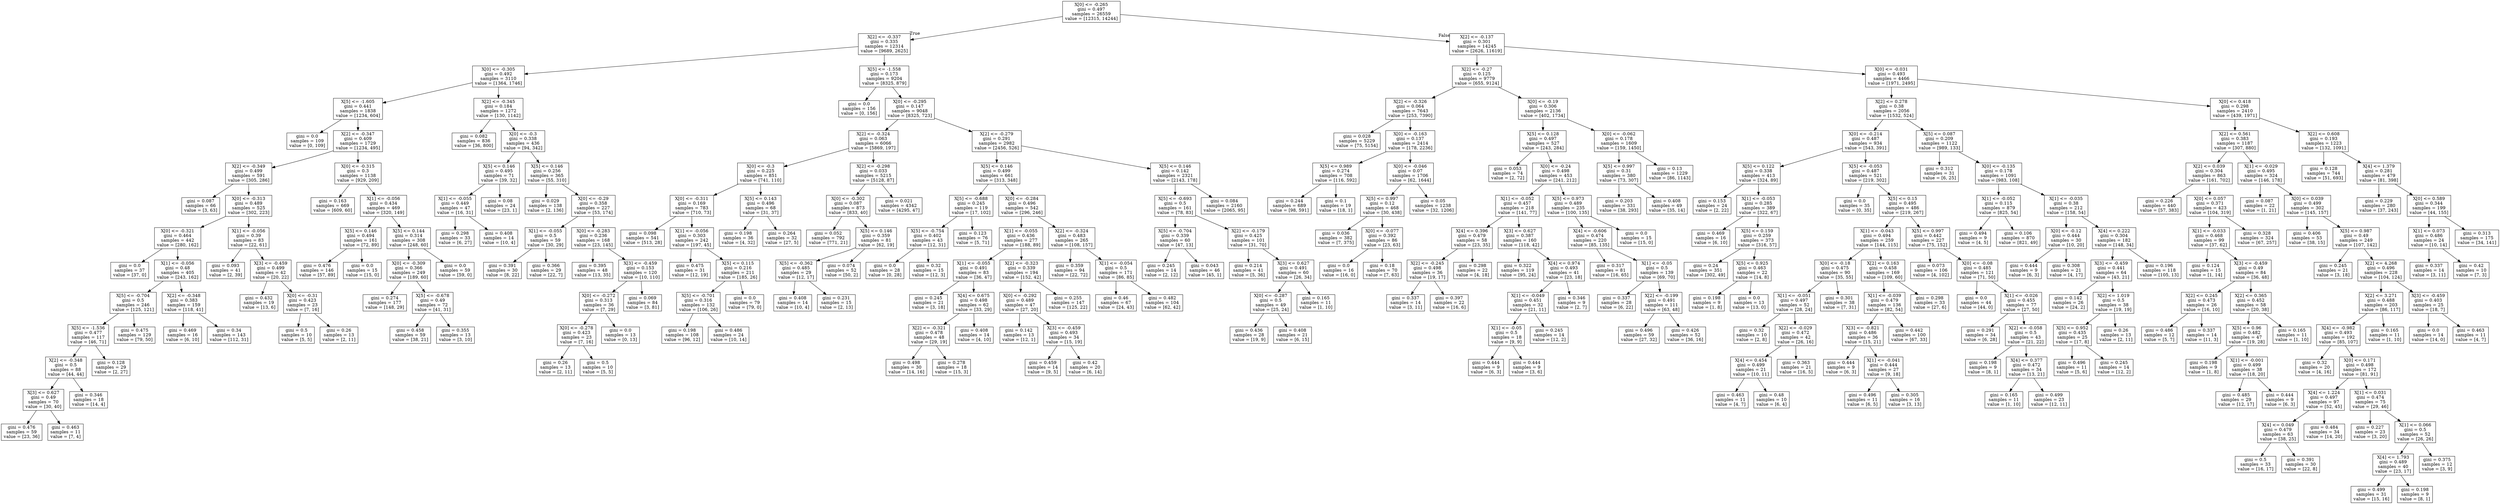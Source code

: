 digraph Tree {
node [shape=box] ;
0 [label="X[0] <= -0.265\ngini = 0.497\nsamples = 26559\nvalue = [12315, 14244]"] ;
1 [label="X[2] <= -0.337\ngini = 0.335\nsamples = 12314\nvalue = [9689, 2625]"] ;
0 -> 1 [labeldistance=2.5, labelangle=45, headlabel="True"] ;
2 [label="X[0] <= -0.305\ngini = 0.492\nsamples = 3110\nvalue = [1364, 1746]"] ;
1 -> 2 ;
3 [label="X[5] <= -1.605\ngini = 0.441\nsamples = 1838\nvalue = [1234, 604]"] ;
2 -> 3 ;
4 [label="gini = 0.0\nsamples = 109\nvalue = [0, 109]"] ;
3 -> 4 ;
5 [label="X[2] <= -0.347\ngini = 0.409\nsamples = 1729\nvalue = [1234, 495]"] ;
3 -> 5 ;
6 [label="X[2] <= -0.349\ngini = 0.499\nsamples = 591\nvalue = [305, 286]"] ;
5 -> 6 ;
7 [label="gini = 0.087\nsamples = 66\nvalue = [3, 63]"] ;
6 -> 7 ;
12 [label="X[0] <= -0.313\ngini = 0.489\nsamples = 525\nvalue = [302, 223]"] ;
6 -> 12 ;
13 [label="X[0] <= -0.321\ngini = 0.464\nsamples = 442\nvalue = [280, 162]"] ;
12 -> 13 ;
14 [label="gini = 0.0\nsamples = 37\nvalue = [37, 0]"] ;
13 -> 14 ;
15 [label="X[1] <= -0.056\ngini = 0.48\nsamples = 405\nvalue = [243, 162]"] ;
13 -> 15 ;
16 [label="X[5] <= -0.704\ngini = 0.5\nsamples = 246\nvalue = [125, 121]"] ;
15 -> 16 ;
17 [label="X[5] <= -1.536\ngini = 0.477\nsamples = 117\nvalue = [46, 71]"] ;
16 -> 17 ;
18 [label="X[2] <= -0.348\ngini = 0.5\nsamples = 88\nvalue = [44, 44]"] ;
17 -> 18 ;
19 [label="X[3] <= 0.627\ngini = 0.49\nsamples = 70\nvalue = [30, 40]"] ;
18 -> 19 ;
20 [label="gini = 0.476\nsamples = 59\nvalue = [23, 36]"] ;
19 -> 20 ;
27 [label="gini = 0.463\nsamples = 11\nvalue = [7, 4]"] ;
19 -> 27 ;
28 [label="gini = 0.346\nsamples = 18\nvalue = [14, 4]"] ;
18 -> 28 ;
31 [label="gini = 0.128\nsamples = 29\nvalue = [2, 27]"] ;
17 -> 31 ;
34 [label="gini = 0.475\nsamples = 129\nvalue = [79, 50]"] ;
16 -> 34 ;
51 [label="X[2] <= -0.348\ngini = 0.383\nsamples = 159\nvalue = [118, 41]"] ;
15 -> 51 ;
52 [label="gini = 0.469\nsamples = 16\nvalue = [6, 10]"] ;
51 -> 52 ;
53 [label="gini = 0.34\nsamples = 143\nvalue = [112, 31]"] ;
51 -> 53 ;
72 [label="X[1] <= -0.056\ngini = 0.39\nsamples = 83\nvalue = [22, 61]"] ;
12 -> 72 ;
73 [label="gini = 0.093\nsamples = 41\nvalue = [2, 39]"] ;
72 -> 73 ;
76 [label="X[3] <= -0.459\ngini = 0.499\nsamples = 42\nvalue = [20, 22]"] ;
72 -> 76 ;
77 [label="gini = 0.432\nsamples = 19\nvalue = [13, 6]"] ;
76 -> 77 ;
80 [label="X[0] <= -0.31\ngini = 0.423\nsamples = 23\nvalue = [7, 16]"] ;
76 -> 80 ;
81 [label="gini = 0.5\nsamples = 10\nvalue = [5, 5]"] ;
80 -> 81 ;
82 [label="gini = 0.26\nsamples = 13\nvalue = [2, 11]"] ;
80 -> 82 ;
83 [label="X[0] <= -0.315\ngini = 0.3\nsamples = 1138\nvalue = [929, 209]"] ;
5 -> 83 ;
84 [label="gini = 0.163\nsamples = 669\nvalue = [609, 60]"] ;
83 -> 84 ;
145 [label="X[1] <= -0.056\ngini = 0.434\nsamples = 469\nvalue = [320, 149]"] ;
83 -> 145 ;
146 [label="X[5] <= 0.146\ngini = 0.494\nsamples = 161\nvalue = [72, 89]"] ;
145 -> 146 ;
147 [label="gini = 0.476\nsamples = 146\nvalue = [57, 89]"] ;
146 -> 147 ;
170 [label="gini = 0.0\nsamples = 15\nvalue = [15, 0]"] ;
146 -> 170 ;
171 [label="X[5] <= 0.144\ngini = 0.314\nsamples = 308\nvalue = [248, 60]"] ;
145 -> 171 ;
172 [label="X[0] <= -0.309\ngini = 0.366\nsamples = 249\nvalue = [189, 60]"] ;
171 -> 172 ;
173 [label="gini = 0.274\nsamples = 177\nvalue = [148, 29]"] ;
172 -> 173 ;
198 [label="X[5] <= -0.678\ngini = 0.49\nsamples = 72\nvalue = [41, 31]"] ;
172 -> 198 ;
199 [label="gini = 0.458\nsamples = 59\nvalue = [38, 21]"] ;
198 -> 199 ;
208 [label="gini = 0.355\nsamples = 13\nvalue = [3, 10]"] ;
198 -> 208 ;
209 [label="gini = 0.0\nsamples = 59\nvalue = [59, 0]"] ;
171 -> 209 ;
210 [label="X[2] <= -0.345\ngini = 0.184\nsamples = 1272\nvalue = [130, 1142]"] ;
2 -> 210 ;
211 [label="gini = 0.082\nsamples = 836\nvalue = [36, 800]"] ;
210 -> 211 ;
256 [label="X[0] <= -0.3\ngini = 0.338\nsamples = 436\nvalue = [94, 342]"] ;
210 -> 256 ;
257 [label="X[5] <= 0.146\ngini = 0.495\nsamples = 71\nvalue = [39, 32]"] ;
256 -> 257 ;
258 [label="X[1] <= -0.055\ngini = 0.449\nsamples = 47\nvalue = [16, 31]"] ;
257 -> 258 ;
259 [label="gini = 0.298\nsamples = 33\nvalue = [6, 27]"] ;
258 -> 259 ;
264 [label="gini = 0.408\nsamples = 14\nvalue = [10, 4]"] ;
258 -> 264 ;
265 [label="gini = 0.08\nsamples = 24\nvalue = [23, 1]"] ;
257 -> 265 ;
268 [label="X[5] <= 0.146\ngini = 0.256\nsamples = 365\nvalue = [55, 310]"] ;
256 -> 268 ;
269 [label="gini = 0.029\nsamples = 138\nvalue = [2, 136]"] ;
268 -> 269 ;
274 [label="X[0] <= -0.29\ngini = 0.358\nsamples = 227\nvalue = [53, 174]"] ;
268 -> 274 ;
275 [label="X[1] <= -0.055\ngini = 0.5\nsamples = 59\nvalue = [30, 29]"] ;
274 -> 275 ;
276 [label="gini = 0.391\nsamples = 30\nvalue = [8, 22]"] ;
275 -> 276 ;
279 [label="gini = 0.366\nsamples = 29\nvalue = [22, 7]"] ;
275 -> 279 ;
282 [label="X[0] <= -0.283\ngini = 0.236\nsamples = 168\nvalue = [23, 145]"] ;
274 -> 282 ;
283 [label="gini = 0.395\nsamples = 48\nvalue = [13, 35]"] ;
282 -> 283 ;
290 [label="X[3] <= -0.459\ngini = 0.153\nsamples = 120\nvalue = [10, 110]"] ;
282 -> 290 ;
291 [label="X[0] <= -0.272\ngini = 0.313\nsamples = 36\nvalue = [7, 29]"] ;
290 -> 291 ;
292 [label="X[0] <= -0.278\ngini = 0.423\nsamples = 23\nvalue = [7, 16]"] ;
291 -> 292 ;
293 [label="gini = 0.26\nsamples = 13\nvalue = [2, 11]"] ;
292 -> 293 ;
294 [label="gini = 0.5\nsamples = 10\nvalue = [5, 5]"] ;
292 -> 294 ;
295 [label="gini = 0.0\nsamples = 13\nvalue = [0, 13]"] ;
291 -> 295 ;
296 [label="gini = 0.069\nsamples = 84\nvalue = [3, 81]"] ;
290 -> 296 ;
301 [label="X[5] <= -1.558\ngini = 0.173\nsamples = 9204\nvalue = [8325, 879]"] ;
1 -> 301 ;
302 [label="gini = 0.0\nsamples = 156\nvalue = [0, 156]"] ;
301 -> 302 ;
303 [label="X[0] <= -0.295\ngini = 0.147\nsamples = 9048\nvalue = [8325, 723]"] ;
301 -> 303 ;
304 [label="X[2] <= -0.324\ngini = 0.063\nsamples = 6066\nvalue = [5869, 197]"] ;
303 -> 304 ;
305 [label="X[0] <= -0.3\ngini = 0.225\nsamples = 851\nvalue = [741, 110]"] ;
304 -> 305 ;
306 [label="X[0] <= -0.311\ngini = 0.169\nsamples = 783\nvalue = [710, 73]"] ;
305 -> 306 ;
307 [label="gini = 0.098\nsamples = 541\nvalue = [513, 28]"] ;
306 -> 307 ;
342 [label="X[1] <= -0.056\ngini = 0.303\nsamples = 242\nvalue = [197, 45]"] ;
306 -> 342 ;
343 [label="gini = 0.475\nsamples = 31\nvalue = [12, 19]"] ;
342 -> 343 ;
348 [label="X[5] <= 0.115\ngini = 0.216\nsamples = 211\nvalue = [185, 26]"] ;
342 -> 348 ;
349 [label="X[5] <= -0.701\ngini = 0.316\nsamples = 132\nvalue = [106, 26]"] ;
348 -> 349 ;
350 [label="gini = 0.198\nsamples = 108\nvalue = [96, 12]"] ;
349 -> 350 ;
361 [label="gini = 0.486\nsamples = 24\nvalue = [10, 14]"] ;
349 -> 361 ;
364 [label="gini = 0.0\nsamples = 79\nvalue = [79, 0]"] ;
348 -> 364 ;
365 [label="X[5] <= 0.143\ngini = 0.496\nsamples = 68\nvalue = [31, 37]"] ;
305 -> 365 ;
366 [label="gini = 0.198\nsamples = 36\nvalue = [4, 32]"] ;
365 -> 366 ;
369 [label="gini = 0.264\nsamples = 32\nvalue = [27, 5]"] ;
365 -> 369 ;
372 [label="X[2] <= -0.298\ngini = 0.033\nsamples = 5215\nvalue = [5128, 87]"] ;
304 -> 372 ;
373 [label="X[0] <= -0.302\ngini = 0.087\nsamples = 873\nvalue = [833, 40]"] ;
372 -> 373 ;
374 [label="gini = 0.052\nsamples = 792\nvalue = [771, 21]"] ;
373 -> 374 ;
413 [label="X[5] <= 0.146\ngini = 0.359\nsamples = 81\nvalue = [62, 19]"] ;
373 -> 413 ;
414 [label="X[5] <= -0.362\ngini = 0.485\nsamples = 29\nvalue = [12, 17]"] ;
413 -> 414 ;
415 [label="gini = 0.408\nsamples = 14\nvalue = [10, 4]"] ;
414 -> 415 ;
416 [label="gini = 0.231\nsamples = 15\nvalue = [2, 13]"] ;
414 -> 416 ;
417 [label="gini = 0.074\nsamples = 52\nvalue = [50, 2]"] ;
413 -> 417 ;
420 [label="gini = 0.021\nsamples = 4342\nvalue = [4295, 47]"] ;
372 -> 420 ;
483 [label="X[2] <= -0.279\ngini = 0.291\nsamples = 2982\nvalue = [2456, 526]"] ;
303 -> 483 ;
484 [label="X[5] <= 0.146\ngini = 0.499\nsamples = 661\nvalue = [313, 348]"] ;
483 -> 484 ;
485 [label="X[5] <= -0.688\ngini = 0.245\nsamples = 119\nvalue = [17, 102]"] ;
484 -> 485 ;
486 [label="X[5] <= -0.754\ngini = 0.402\nsamples = 43\nvalue = [12, 31]"] ;
485 -> 486 ;
487 [label="gini = 0.0\nsamples = 28\nvalue = [0, 28]"] ;
486 -> 487 ;
488 [label="gini = 0.32\nsamples = 15\nvalue = [12, 3]"] ;
486 -> 488 ;
489 [label="gini = 0.123\nsamples = 76\nvalue = [5, 71]"] ;
485 -> 489 ;
496 [label="X[0] <= -0.284\ngini = 0.496\nsamples = 542\nvalue = [296, 246]"] ;
484 -> 496 ;
497 [label="X[1] <= -0.055\ngini = 0.436\nsamples = 277\nvalue = [188, 89]"] ;
496 -> 497 ;
498 [label="X[1] <= -0.055\ngini = 0.491\nsamples = 83\nvalue = [36, 47]"] ;
497 -> 498 ;
499 [label="gini = 0.245\nsamples = 21\nvalue = [3, 18]"] ;
498 -> 499 ;
502 [label="X[4] <= 0.675\ngini = 0.498\nsamples = 62\nvalue = [33, 29]"] ;
498 -> 502 ;
503 [label="X[2] <= -0.321\ngini = 0.478\nsamples = 48\nvalue = [29, 19]"] ;
502 -> 503 ;
504 [label="gini = 0.498\nsamples = 30\nvalue = [14, 16]"] ;
503 -> 504 ;
507 [label="gini = 0.278\nsamples = 18\nvalue = [15, 3]"] ;
503 -> 507 ;
510 [label="gini = 0.408\nsamples = 14\nvalue = [4, 10]"] ;
502 -> 510 ;
511 [label="X[2] <= -0.323\ngini = 0.339\nsamples = 194\nvalue = [152, 42]"] ;
497 -> 511 ;
512 [label="X[0] <= -0.292\ngini = 0.489\nsamples = 47\nvalue = [27, 20]"] ;
511 -> 512 ;
513 [label="gini = 0.142\nsamples = 13\nvalue = [12, 1]"] ;
512 -> 513 ;
514 [label="X[3] <= -0.459\ngini = 0.493\nsamples = 34\nvalue = [15, 19]"] ;
512 -> 514 ;
515 [label="gini = 0.459\nsamples = 14\nvalue = [9, 5]"] ;
514 -> 515 ;
516 [label="gini = 0.42\nsamples = 20\nvalue = [6, 14]"] ;
514 -> 516 ;
519 [label="gini = 0.255\nsamples = 147\nvalue = [125, 22]"] ;
511 -> 519 ;
538 [label="X[2] <= -0.324\ngini = 0.483\nsamples = 265\nvalue = [108, 157]"] ;
496 -> 538 ;
539 [label="gini = 0.359\nsamples = 94\nvalue = [22, 72]"] ;
538 -> 539 ;
554 [label="X[1] <= -0.054\ngini = 0.5\nsamples = 171\nvalue = [86, 85]"] ;
538 -> 554 ;
555 [label="gini = 0.46\nsamples = 67\nvalue = [24, 43]"] ;
554 -> 555 ;
566 [label="gini = 0.482\nsamples = 104\nvalue = [62, 42]"] ;
554 -> 566 ;
581 [label="X[5] <= 0.146\ngini = 0.142\nsamples = 2321\nvalue = [2143, 178]"] ;
483 -> 581 ;
582 [label="X[5] <= -0.693\ngini = 0.5\nsamples = 161\nvalue = [78, 83]"] ;
581 -> 582 ;
583 [label="X[5] <= -0.704\ngini = 0.339\nsamples = 60\nvalue = [47, 13]"] ;
582 -> 583 ;
584 [label="gini = 0.245\nsamples = 14\nvalue = [2, 12]"] ;
583 -> 584 ;
585 [label="gini = 0.043\nsamples = 46\nvalue = [45, 1]"] ;
583 -> 585 ;
588 [label="X[2] <= -0.179\ngini = 0.425\nsamples = 101\nvalue = [31, 70]"] ;
582 -> 588 ;
589 [label="gini = 0.214\nsamples = 41\nvalue = [5, 36]"] ;
588 -> 589 ;
594 [label="X[3] <= 0.627\ngini = 0.491\nsamples = 60\nvalue = [26, 34]"] ;
588 -> 594 ;
595 [label="X[0] <= -0.287\ngini = 0.5\nsamples = 49\nvalue = [25, 24]"] ;
594 -> 595 ;
596 [label="gini = 0.436\nsamples = 28\nvalue = [19, 9]"] ;
595 -> 596 ;
601 [label="gini = 0.408\nsamples = 21\nvalue = [6, 15]"] ;
595 -> 601 ;
604 [label="gini = 0.165\nsamples = 11\nvalue = [1, 10]"] ;
594 -> 604 ;
605 [label="gini = 0.084\nsamples = 2160\nvalue = [2065, 95]"] ;
581 -> 605 ;
716 [label="X[2] <= -0.137\ngini = 0.301\nsamples = 14245\nvalue = [2626, 11619]"] ;
0 -> 716 [labeldistance=2.5, labelangle=-45, headlabel="False"] ;
717 [label="X[2] <= -0.27\ngini = 0.125\nsamples = 9779\nvalue = [655, 9124]"] ;
716 -> 717 ;
718 [label="X[2] <= -0.326\ngini = 0.064\nsamples = 7643\nvalue = [253, 7390]"] ;
717 -> 718 ;
719 [label="gini = 0.028\nsamples = 5229\nvalue = [75, 5154]"] ;
718 -> 719 ;
850 [label="X[0] <= -0.163\ngini = 0.137\nsamples = 2414\nvalue = [178, 2236]"] ;
718 -> 850 ;
851 [label="X[5] <= 0.989\ngini = 0.274\nsamples = 708\nvalue = [116, 592]"] ;
850 -> 851 ;
852 [label="gini = 0.244\nsamples = 689\nvalue = [98, 591]"] ;
851 -> 852 ;
911 [label="gini = 0.1\nsamples = 19\nvalue = [18, 1]"] ;
851 -> 911 ;
914 [label="X[0] <= -0.046\ngini = 0.07\nsamples = 1706\nvalue = [62, 1644]"] ;
850 -> 914 ;
915 [label="X[5] <= 0.997\ngini = 0.12\nsamples = 468\nvalue = [30, 438]"] ;
914 -> 915 ;
916 [label="gini = 0.036\nsamples = 382\nvalue = [7, 375]"] ;
915 -> 916 ;
929 [label="X[0] <= -0.077\ngini = 0.392\nsamples = 86\nvalue = [23, 63]"] ;
915 -> 929 ;
930 [label="gini = 0.0\nsamples = 16\nvalue = [16, 0]"] ;
929 -> 930 ;
931 [label="gini = 0.18\nsamples = 70\nvalue = [7, 63]"] ;
929 -> 931 ;
940 [label="gini = 0.05\nsamples = 1238\nvalue = [32, 1206]"] ;
914 -> 940 ;
1001 [label="X[0] <= -0.19\ngini = 0.306\nsamples = 2136\nvalue = [402, 1734]"] ;
717 -> 1001 ;
1002 [label="X[5] <= 0.128\ngini = 0.497\nsamples = 527\nvalue = [243, 284]"] ;
1001 -> 1002 ;
1003 [label="gini = 0.053\nsamples = 74\nvalue = [2, 72]"] ;
1002 -> 1003 ;
1008 [label="X[0] <= -0.24\ngini = 0.498\nsamples = 453\nvalue = [241, 212]"] ;
1002 -> 1008 ;
1009 [label="X[1] <= -0.052\ngini = 0.457\nsamples = 218\nvalue = [141, 77]"] ;
1008 -> 1009 ;
1010 [label="X[4] <= 0.396\ngini = 0.479\nsamples = 58\nvalue = [23, 35]"] ;
1009 -> 1010 ;
1011 [label="X[2] <= -0.245\ngini = 0.498\nsamples = 36\nvalue = [19, 17]"] ;
1010 -> 1011 ;
1012 [label="gini = 0.337\nsamples = 14\nvalue = [3, 11]"] ;
1011 -> 1012 ;
1013 [label="gini = 0.397\nsamples = 22\nvalue = [16, 6]"] ;
1011 -> 1013 ;
1016 [label="gini = 0.298\nsamples = 22\nvalue = [4, 18]"] ;
1010 -> 1016 ;
1019 [label="X[3] <= 0.627\ngini = 0.387\nsamples = 160\nvalue = [118, 42]"] ;
1009 -> 1019 ;
1020 [label="gini = 0.322\nsamples = 119\nvalue = [95, 24]"] ;
1019 -> 1020 ;
1039 [label="X[4] <= 0.974\ngini = 0.493\nsamples = 41\nvalue = [23, 18]"] ;
1019 -> 1039 ;
1040 [label="X[1] <= -0.049\ngini = 0.451\nsamples = 32\nvalue = [21, 11]"] ;
1039 -> 1040 ;
1041 [label="X[1] <= -0.05\ngini = 0.5\nsamples = 18\nvalue = [9, 9]"] ;
1040 -> 1041 ;
1042 [label="gini = 0.444\nsamples = 9\nvalue = [6, 3]"] ;
1041 -> 1042 ;
1043 [label="gini = 0.444\nsamples = 9\nvalue = [3, 6]"] ;
1041 -> 1043 ;
1044 [label="gini = 0.245\nsamples = 14\nvalue = [12, 2]"] ;
1040 -> 1044 ;
1045 [label="gini = 0.346\nsamples = 9\nvalue = [2, 7]"] ;
1039 -> 1045 ;
1046 [label="X[5] <= 0.973\ngini = 0.489\nsamples = 235\nvalue = [100, 135]"] ;
1008 -> 1046 ;
1047 [label="X[4] <= -0.606\ngini = 0.474\nsamples = 220\nvalue = [85, 135]"] ;
1046 -> 1047 ;
1048 [label="gini = 0.317\nsamples = 81\nvalue = [16, 65]"] ;
1047 -> 1048 ;
1059 [label="X[1] <= -0.05\ngini = 0.5\nsamples = 139\nvalue = [69, 70]"] ;
1047 -> 1059 ;
1060 [label="gini = 0.337\nsamples = 28\nvalue = [6, 22]"] ;
1059 -> 1060 ;
1063 [label="X[2] <= -0.199\ngini = 0.491\nsamples = 111\nvalue = [63, 48]"] ;
1059 -> 1063 ;
1064 [label="gini = 0.496\nsamples = 59\nvalue = [27, 32]"] ;
1063 -> 1064 ;
1073 [label="gini = 0.426\nsamples = 52\nvalue = [36, 16]"] ;
1063 -> 1073 ;
1082 [label="gini = 0.0\nsamples = 15\nvalue = [15, 0]"] ;
1046 -> 1082 ;
1083 [label="X[0] <= -0.062\ngini = 0.178\nsamples = 1609\nvalue = [159, 1450]"] ;
1001 -> 1083 ;
1084 [label="X[5] <= 0.997\ngini = 0.31\nsamples = 380\nvalue = [73, 307]"] ;
1083 -> 1084 ;
1085 [label="gini = 0.203\nsamples = 331\nvalue = [38, 293]"] ;
1084 -> 1085 ;
1118 [label="gini = 0.408\nsamples = 49\nvalue = [35, 14]"] ;
1084 -> 1118 ;
1123 [label="gini = 0.13\nsamples = 1229\nvalue = [86, 1143]"] ;
1083 -> 1123 ;
1212 [label="X[0] <= -0.031\ngini = 0.493\nsamples = 4466\nvalue = [1971, 2495]"] ;
716 -> 1212 ;
1213 [label="X[2] <= 0.278\ngini = 0.38\nsamples = 2056\nvalue = [1532, 524]"] ;
1212 -> 1213 ;
1214 [label="X[0] <= -0.214\ngini = 0.487\nsamples = 934\nvalue = [543, 391]"] ;
1213 -> 1214 ;
1215 [label="X[5] <= 0.122\ngini = 0.338\nsamples = 413\nvalue = [324, 89]"] ;
1214 -> 1215 ;
1216 [label="gini = 0.153\nsamples = 24\nvalue = [2, 22]"] ;
1215 -> 1216 ;
1219 [label="X[1] <= -0.053\ngini = 0.285\nsamples = 389\nvalue = [322, 67]"] ;
1215 -> 1219 ;
1220 [label="gini = 0.469\nsamples = 16\nvalue = [6, 10]"] ;
1219 -> 1220 ;
1221 [label="X[5] <= 0.159\ngini = 0.259\nsamples = 373\nvalue = [316, 57]"] ;
1219 -> 1221 ;
1222 [label="gini = 0.24\nsamples = 351\nvalue = [302, 49]"] ;
1221 -> 1222 ;
1265 [label="X[5] <= 0.925\ngini = 0.463\nsamples = 22\nvalue = [14, 8]"] ;
1221 -> 1265 ;
1266 [label="gini = 0.198\nsamples = 9\nvalue = [1, 8]"] ;
1265 -> 1266 ;
1267 [label="gini = 0.0\nsamples = 13\nvalue = [13, 0]"] ;
1265 -> 1267 ;
1268 [label="X[5] <= -0.053\ngini = 0.487\nsamples = 521\nvalue = [219, 302]"] ;
1214 -> 1268 ;
1269 [label="gini = 0.0\nsamples = 35\nvalue = [0, 35]"] ;
1268 -> 1269 ;
1270 [label="X[5] <= 0.15\ngini = 0.495\nsamples = 486\nvalue = [219, 267]"] ;
1268 -> 1270 ;
1271 [label="X[1] <= -0.043\ngini = 0.494\nsamples = 259\nvalue = [144, 115]"] ;
1270 -> 1271 ;
1272 [label="X[0] <= -0.18\ngini = 0.475\nsamples = 90\nvalue = [35, 55]"] ;
1271 -> 1272 ;
1273 [label="X[1] <= -0.051\ngini = 0.497\nsamples = 52\nvalue = [28, 24]"] ;
1272 -> 1273 ;
1274 [label="gini = 0.32\nsamples = 10\nvalue = [2, 8]"] ;
1273 -> 1274 ;
1275 [label="X[2] <= -0.029\ngini = 0.472\nsamples = 42\nvalue = [26, 16]"] ;
1273 -> 1275 ;
1276 [label="X[4] <= 0.454\ngini = 0.499\nsamples = 21\nvalue = [10, 11]"] ;
1275 -> 1276 ;
1277 [label="gini = 0.463\nsamples = 11\nvalue = [4, 7]"] ;
1276 -> 1277 ;
1278 [label="gini = 0.48\nsamples = 10\nvalue = [6, 4]"] ;
1276 -> 1278 ;
1279 [label="gini = 0.363\nsamples = 21\nvalue = [16, 5]"] ;
1275 -> 1279 ;
1282 [label="gini = 0.301\nsamples = 38\nvalue = [7, 31]"] ;
1272 -> 1282 ;
1287 [label="X[2] <= 0.163\ngini = 0.458\nsamples = 169\nvalue = [109, 60]"] ;
1271 -> 1287 ;
1288 [label="X[1] <= -0.039\ngini = 0.479\nsamples = 136\nvalue = [82, 54]"] ;
1287 -> 1288 ;
1289 [label="X[3] <= -0.821\ngini = 0.486\nsamples = 36\nvalue = [15, 21]"] ;
1288 -> 1289 ;
1290 [label="gini = 0.444\nsamples = 9\nvalue = [6, 3]"] ;
1289 -> 1290 ;
1291 [label="X[1] <= -0.041\ngini = 0.444\nsamples = 27\nvalue = [9, 18]"] ;
1289 -> 1291 ;
1292 [label="gini = 0.496\nsamples = 11\nvalue = [6, 5]"] ;
1291 -> 1292 ;
1293 [label="gini = 0.305\nsamples = 16\nvalue = [3, 13]"] ;
1291 -> 1293 ;
1294 [label="gini = 0.442\nsamples = 100\nvalue = [67, 33]"] ;
1288 -> 1294 ;
1309 [label="gini = 0.298\nsamples = 33\nvalue = [27, 6]"] ;
1287 -> 1309 ;
1312 [label="X[5] <= 0.997\ngini = 0.442\nsamples = 227\nvalue = [75, 152]"] ;
1270 -> 1312 ;
1313 [label="gini = 0.073\nsamples = 106\nvalue = [4, 102]"] ;
1312 -> 1313 ;
1320 [label="X[0] <= -0.08\ngini = 0.485\nsamples = 121\nvalue = [71, 50]"] ;
1312 -> 1320 ;
1321 [label="gini = 0.0\nsamples = 44\nvalue = [44, 0]"] ;
1320 -> 1321 ;
1322 [label="X[1] <= -0.026\ngini = 0.455\nsamples = 77\nvalue = [27, 50]"] ;
1320 -> 1322 ;
1323 [label="gini = 0.291\nsamples = 34\nvalue = [6, 28]"] ;
1322 -> 1323 ;
1328 [label="X[2] <= -0.058\ngini = 0.5\nsamples = 43\nvalue = [21, 22]"] ;
1322 -> 1328 ;
1329 [label="gini = 0.198\nsamples = 9\nvalue = [8, 1]"] ;
1328 -> 1329 ;
1330 [label="X[4] <= 0.377\ngini = 0.472\nsamples = 34\nvalue = [13, 21]"] ;
1328 -> 1330 ;
1331 [label="gini = 0.165\nsamples = 11\nvalue = [1, 10]"] ;
1330 -> 1331 ;
1332 [label="gini = 0.499\nsamples = 23\nvalue = [12, 11]"] ;
1330 -> 1332 ;
1335 [label="X[5] <= 0.087\ngini = 0.209\nsamples = 1122\nvalue = [989, 133]"] ;
1213 -> 1335 ;
1336 [label="gini = 0.312\nsamples = 31\nvalue = [6, 25]"] ;
1335 -> 1336 ;
1339 [label="X[0] <= -0.135\ngini = 0.178\nsamples = 1091\nvalue = [983, 108]"] ;
1335 -> 1339 ;
1340 [label="X[1] <= -0.052\ngini = 0.115\nsamples = 879\nvalue = [825, 54]"] ;
1339 -> 1340 ;
1341 [label="gini = 0.494\nsamples = 9\nvalue = [4, 5]"] ;
1340 -> 1341 ;
1342 [label="gini = 0.106\nsamples = 870\nvalue = [821, 49]"] ;
1340 -> 1342 ;
1399 [label="X[1] <= -0.035\ngini = 0.38\nsamples = 212\nvalue = [158, 54]"] ;
1339 -> 1399 ;
1400 [label="X[0] <= -0.12\ngini = 0.444\nsamples = 30\nvalue = [10, 20]"] ;
1399 -> 1400 ;
1401 [label="gini = 0.444\nsamples = 9\nvalue = [6, 3]"] ;
1400 -> 1401 ;
1402 [label="gini = 0.308\nsamples = 21\nvalue = [4, 17]"] ;
1400 -> 1402 ;
1405 [label="X[4] <= 0.222\ngini = 0.304\nsamples = 182\nvalue = [148, 34]"] ;
1399 -> 1405 ;
1406 [label="X[3] <= -0.459\ngini = 0.441\nsamples = 64\nvalue = [43, 21]"] ;
1405 -> 1406 ;
1407 [label="gini = 0.142\nsamples = 26\nvalue = [24, 2]"] ;
1406 -> 1407 ;
1410 [label="X[2] <= 1.019\ngini = 0.5\nsamples = 38\nvalue = [19, 19]"] ;
1406 -> 1410 ;
1411 [label="X[5] <= 0.952\ngini = 0.435\nsamples = 25\nvalue = [17, 8]"] ;
1410 -> 1411 ;
1412 [label="gini = 0.496\nsamples = 11\nvalue = [5, 6]"] ;
1411 -> 1412 ;
1413 [label="gini = 0.245\nsamples = 14\nvalue = [12, 2]"] ;
1411 -> 1413 ;
1414 [label="gini = 0.26\nsamples = 13\nvalue = [2, 11]"] ;
1410 -> 1414 ;
1415 [label="gini = 0.196\nsamples = 118\nvalue = [105, 13]"] ;
1405 -> 1415 ;
1428 [label="X[0] <= 0.418\ngini = 0.298\nsamples = 2410\nvalue = [439, 1971]"] ;
1212 -> 1428 ;
1429 [label="X[2] <= 0.561\ngini = 0.383\nsamples = 1187\nvalue = [307, 880]"] ;
1428 -> 1429 ;
1430 [label="X[2] <= 0.039\ngini = 0.304\nsamples = 863\nvalue = [161, 702]"] ;
1429 -> 1430 ;
1431 [label="gini = 0.226\nsamples = 440\nvalue = [57, 383]"] ;
1430 -> 1431 ;
1482 [label="X[0] <= 0.057\ngini = 0.371\nsamples = 423\nvalue = [104, 319]"] ;
1430 -> 1482 ;
1483 [label="X[1] <= -0.033\ngini = 0.468\nsamples = 99\nvalue = [37, 62]"] ;
1482 -> 1483 ;
1484 [label="gini = 0.124\nsamples = 15\nvalue = [1, 14]"] ;
1483 -> 1484 ;
1485 [label="X[3] <= -0.459\ngini = 0.49\nsamples = 84\nvalue = [36, 48]"] ;
1483 -> 1485 ;
1486 [label="X[2] <= 0.245\ngini = 0.473\nsamples = 26\nvalue = [16, 10]"] ;
1485 -> 1486 ;
1487 [label="gini = 0.486\nsamples = 12\nvalue = [5, 7]"] ;
1486 -> 1487 ;
1488 [label="gini = 0.337\nsamples = 14\nvalue = [11, 3]"] ;
1486 -> 1488 ;
1489 [label="X[2] <= 0.365\ngini = 0.452\nsamples = 58\nvalue = [20, 38]"] ;
1485 -> 1489 ;
1490 [label="X[5] <= 0.96\ngini = 0.482\nsamples = 47\nvalue = [19, 28]"] ;
1489 -> 1490 ;
1491 [label="gini = 0.198\nsamples = 9\nvalue = [1, 8]"] ;
1490 -> 1491 ;
1492 [label="X[1] <= -0.001\ngini = 0.499\nsamples = 38\nvalue = [18, 20]"] ;
1490 -> 1492 ;
1493 [label="gini = 0.485\nsamples = 29\nvalue = [12, 17]"] ;
1492 -> 1493 ;
1496 [label="gini = 0.444\nsamples = 9\nvalue = [6, 3]"] ;
1492 -> 1496 ;
1497 [label="gini = 0.165\nsamples = 11\nvalue = [1, 10]"] ;
1489 -> 1497 ;
1498 [label="gini = 0.328\nsamples = 324\nvalue = [67, 257]"] ;
1482 -> 1498 ;
1543 [label="X[1] <= -0.029\ngini = 0.495\nsamples = 324\nvalue = [146, 178]"] ;
1429 -> 1543 ;
1544 [label="gini = 0.087\nsamples = 22\nvalue = [1, 21]"] ;
1543 -> 1544 ;
1547 [label="X[0] <= 0.039\ngini = 0.499\nsamples = 302\nvalue = [145, 157]"] ;
1543 -> 1547 ;
1548 [label="gini = 0.406\nsamples = 53\nvalue = [38, 15]"] ;
1547 -> 1548 ;
1557 [label="X[5] <= 0.987\ngini = 0.49\nsamples = 249\nvalue = [107, 142]"] ;
1547 -> 1557 ;
1558 [label="gini = 0.245\nsamples = 21\nvalue = [3, 18]"] ;
1557 -> 1558 ;
1561 [label="X[2] <= 4.268\ngini = 0.496\nsamples = 228\nvalue = [104, 124]"] ;
1557 -> 1561 ;
1562 [label="X[2] <= 3.271\ngini = 0.488\nsamples = 203\nvalue = [86, 117]"] ;
1561 -> 1562 ;
1563 [label="X[4] <= -0.982\ngini = 0.493\nsamples = 192\nvalue = [85, 107]"] ;
1562 -> 1563 ;
1564 [label="gini = 0.32\nsamples = 20\nvalue = [4, 16]"] ;
1563 -> 1564 ;
1567 [label="X[0] <= 0.171\ngini = 0.498\nsamples = 172\nvalue = [81, 91]"] ;
1563 -> 1567 ;
1568 [label="X[4] <= 1.224\ngini = 0.497\nsamples = 97\nvalue = [52, 45]"] ;
1567 -> 1568 ;
1569 [label="X[4] <= 0.049\ngini = 0.479\nsamples = 63\nvalue = [38, 25]"] ;
1568 -> 1569 ;
1570 [label="gini = 0.5\nsamples = 33\nvalue = [16, 17]"] ;
1569 -> 1570 ;
1575 [label="gini = 0.391\nsamples = 30\nvalue = [22, 8]"] ;
1569 -> 1575 ;
1580 [label="gini = 0.484\nsamples = 34\nvalue = [14, 20]"] ;
1568 -> 1580 ;
1585 [label="X[1] <= 0.031\ngini = 0.474\nsamples = 75\nvalue = [29, 46]"] ;
1567 -> 1585 ;
1586 [label="gini = 0.227\nsamples = 23\nvalue = [3, 20]"] ;
1585 -> 1586 ;
1589 [label="X[1] <= 0.066\ngini = 0.5\nsamples = 52\nvalue = [26, 26]"] ;
1585 -> 1589 ;
1590 [label="X[4] <= 1.793\ngini = 0.489\nsamples = 40\nvalue = [23, 17]"] ;
1589 -> 1590 ;
1591 [label="gini = 0.499\nsamples = 31\nvalue = [15, 16]"] ;
1590 -> 1591 ;
1596 [label="gini = 0.198\nsamples = 9\nvalue = [8, 1]"] ;
1590 -> 1596 ;
1597 [label="gini = 0.375\nsamples = 12\nvalue = [3, 9]"] ;
1589 -> 1597 ;
1598 [label="gini = 0.165\nsamples = 11\nvalue = [1, 10]"] ;
1562 -> 1598 ;
1599 [label="X[3] <= -0.459\ngini = 0.403\nsamples = 25\nvalue = [18, 7]"] ;
1561 -> 1599 ;
1600 [label="gini = 0.0\nsamples = 14\nvalue = [14, 0]"] ;
1599 -> 1600 ;
1601 [label="gini = 0.463\nsamples = 11\nvalue = [4, 7]"] ;
1599 -> 1601 ;
1602 [label="X[2] <= 0.608\ngini = 0.193\nsamples = 1223\nvalue = [132, 1091]"] ;
1428 -> 1602 ;
1603 [label="gini = 0.128\nsamples = 744\nvalue = [51, 693]"] ;
1602 -> 1603 ;
1664 [label="X[4] <= 1.379\ngini = 0.281\nsamples = 479\nvalue = [81, 398]"] ;
1602 -> 1664 ;
1665 [label="gini = 0.229\nsamples = 280\nvalue = [37, 243]"] ;
1664 -> 1665 ;
1700 [label="X[0] <= 0.589\ngini = 0.344\nsamples = 199\nvalue = [44, 155]"] ;
1664 -> 1700 ;
1701 [label="X[1] <= 0.073\ngini = 0.486\nsamples = 24\nvalue = [10, 14]"] ;
1700 -> 1701 ;
1702 [label="gini = 0.337\nsamples = 14\nvalue = [3, 11]"] ;
1701 -> 1702 ;
1703 [label="gini = 0.42\nsamples = 10\nvalue = [7, 3]"] ;
1701 -> 1703 ;
1704 [label="gini = 0.313\nsamples = 175\nvalue = [34, 141]"] ;
1700 -> 1704 ;
}